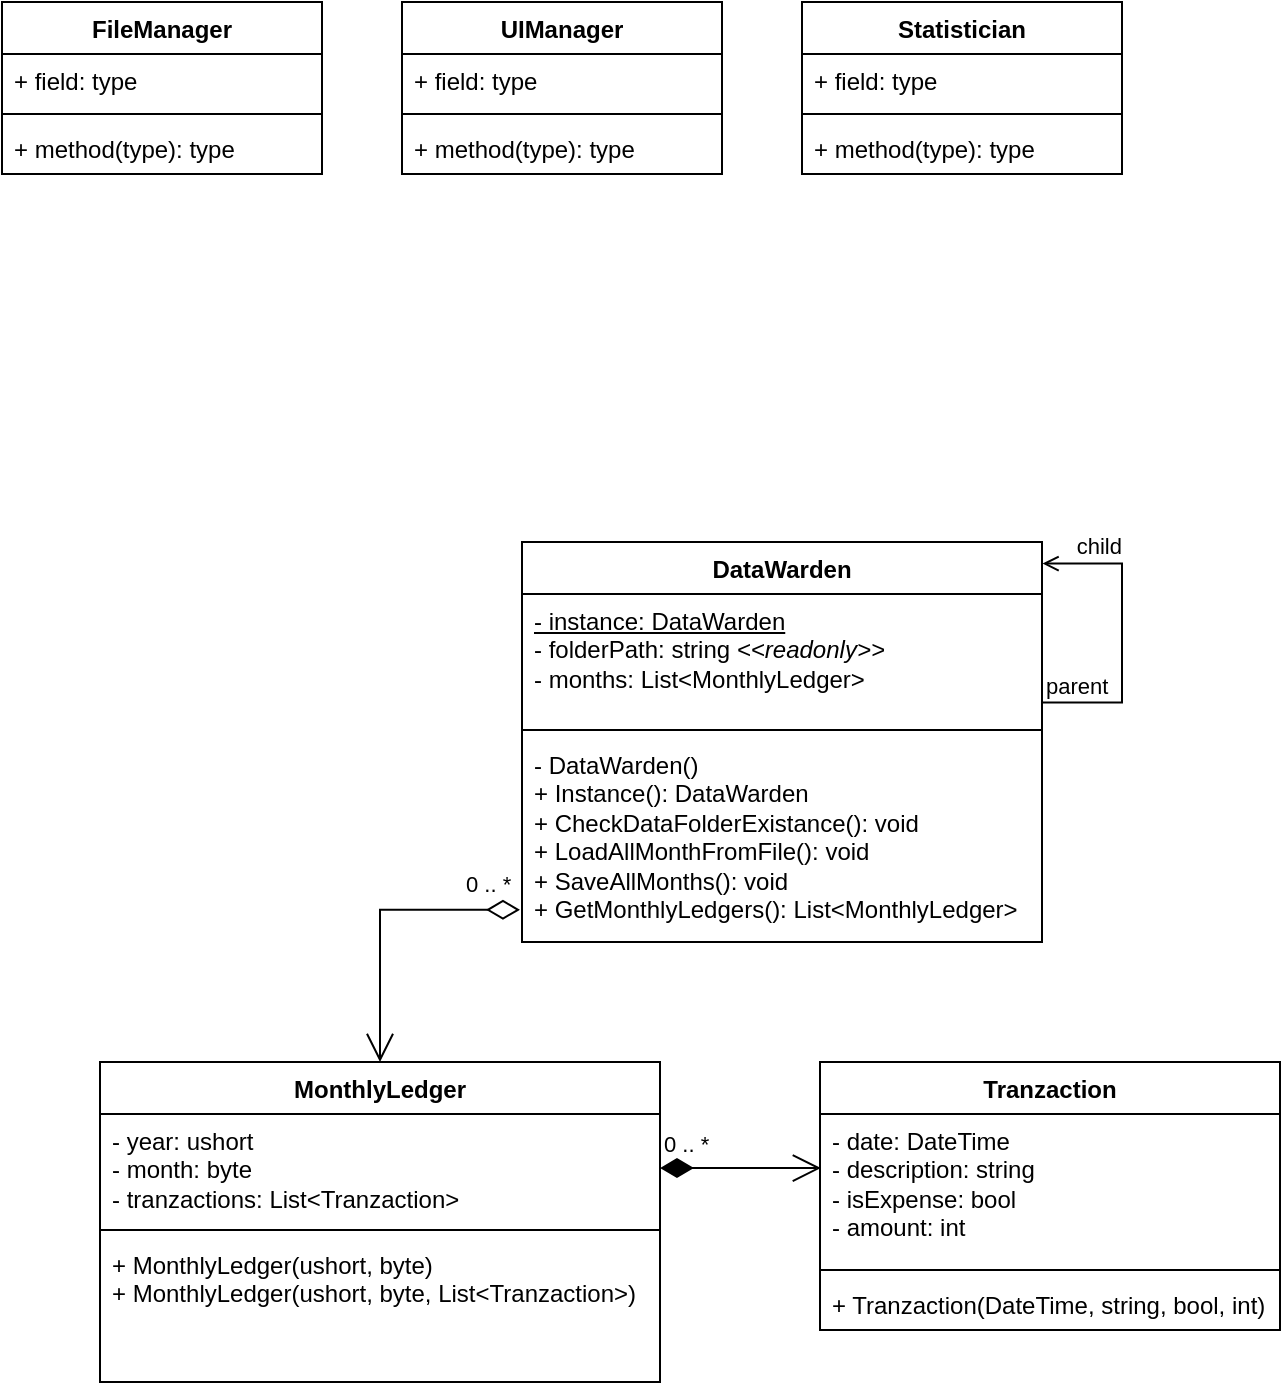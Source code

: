 <mxfile version="21.7.5" type="device">
  <diagram id="C5RBs43oDa-KdzZeNtuy" name="Page-1">
    <mxGraphModel dx="875" dy="1693" grid="1" gridSize="10" guides="1" tooltips="1" connect="1" arrows="1" fold="1" page="1" pageScale="1" pageWidth="827" pageHeight="1169" math="0" shadow="0">
      <root>
        <mxCell id="WIyWlLk6GJQsqaUBKTNV-0" />
        <mxCell id="WIyWlLk6GJQsqaUBKTNV-1" parent="WIyWlLk6GJQsqaUBKTNV-0" />
        <mxCell id="ByPCc2ygcb-9N-Sh1Vwa-0" value="Tranzaction" style="swimlane;fontStyle=1;align=center;verticalAlign=top;childLayout=stackLayout;horizontal=1;startSize=26;horizontalStack=0;resizeParent=1;resizeParentMax=0;resizeLast=0;collapsible=1;marginBottom=0;whiteSpace=wrap;html=1;" vertex="1" parent="WIyWlLk6GJQsqaUBKTNV-1">
          <mxGeometry x="479" y="100" width="230" height="134" as="geometry" />
        </mxCell>
        <mxCell id="ByPCc2ygcb-9N-Sh1Vwa-1" value="- date: DateTime&lt;br&gt;- description: string&lt;br&gt;- isExpense: bool&lt;br&gt;- amount: int" style="text;strokeColor=none;fillColor=none;align=left;verticalAlign=top;spacingLeft=4;spacingRight=4;overflow=hidden;rotatable=0;points=[[0,0.5],[1,0.5]];portConstraint=eastwest;whiteSpace=wrap;html=1;" vertex="1" parent="ByPCc2ygcb-9N-Sh1Vwa-0">
          <mxGeometry y="26" width="230" height="74" as="geometry" />
        </mxCell>
        <mxCell id="ByPCc2ygcb-9N-Sh1Vwa-2" value="" style="line;strokeWidth=1;fillColor=none;align=left;verticalAlign=middle;spacingTop=-1;spacingLeft=3;spacingRight=3;rotatable=0;labelPosition=right;points=[];portConstraint=eastwest;strokeColor=inherit;" vertex="1" parent="ByPCc2ygcb-9N-Sh1Vwa-0">
          <mxGeometry y="100" width="230" height="8" as="geometry" />
        </mxCell>
        <mxCell id="ByPCc2ygcb-9N-Sh1Vwa-3" value="+ Tranzaction(DateTime, string, bool, int)" style="text;strokeColor=none;fillColor=none;align=left;verticalAlign=top;spacingLeft=4;spacingRight=4;overflow=hidden;rotatable=0;points=[[0,0.5],[1,0.5]];portConstraint=eastwest;whiteSpace=wrap;html=1;" vertex="1" parent="ByPCc2ygcb-9N-Sh1Vwa-0">
          <mxGeometry y="108" width="230" height="26" as="geometry" />
        </mxCell>
        <mxCell id="ByPCc2ygcb-9N-Sh1Vwa-4" value="MonthlyLedger" style="swimlane;fontStyle=1;align=center;verticalAlign=top;childLayout=stackLayout;horizontal=1;startSize=26;horizontalStack=0;resizeParent=1;resizeParentMax=0;resizeLast=0;collapsible=1;marginBottom=0;whiteSpace=wrap;html=1;" vertex="1" parent="WIyWlLk6GJQsqaUBKTNV-1">
          <mxGeometry x="119" y="100" width="280" height="160" as="geometry" />
        </mxCell>
        <mxCell id="ByPCc2ygcb-9N-Sh1Vwa-5" value="- year: ushort&lt;br&gt;- month: byte&lt;br&gt;- tranzactions: List&amp;lt;Tranzaction&amp;gt;" style="text;strokeColor=none;fillColor=none;align=left;verticalAlign=top;spacingLeft=4;spacingRight=4;overflow=hidden;rotatable=0;points=[[0,0.5],[1,0.5]];portConstraint=eastwest;whiteSpace=wrap;html=1;" vertex="1" parent="ByPCc2ygcb-9N-Sh1Vwa-4">
          <mxGeometry y="26" width="280" height="54" as="geometry" />
        </mxCell>
        <mxCell id="ByPCc2ygcb-9N-Sh1Vwa-6" value="" style="line;strokeWidth=1;fillColor=none;align=left;verticalAlign=middle;spacingTop=-1;spacingLeft=3;spacingRight=3;rotatable=0;labelPosition=right;points=[];portConstraint=eastwest;strokeColor=inherit;" vertex="1" parent="ByPCc2ygcb-9N-Sh1Vwa-4">
          <mxGeometry y="80" width="280" height="8" as="geometry" />
        </mxCell>
        <mxCell id="ByPCc2ygcb-9N-Sh1Vwa-7" value="+ MonthlyLedger(ushort, byte)&lt;br&gt;+ MonthlyLedger(ushort, byte, List&amp;lt;Tranzaction&amp;gt;)" style="text;strokeColor=none;fillColor=none;align=left;verticalAlign=top;spacingLeft=4;spacingRight=4;overflow=hidden;rotatable=0;points=[[0,0.5],[1,0.5]];portConstraint=eastwest;whiteSpace=wrap;html=1;" vertex="1" parent="ByPCc2ygcb-9N-Sh1Vwa-4">
          <mxGeometry y="88" width="280" height="72" as="geometry" />
        </mxCell>
        <mxCell id="ByPCc2ygcb-9N-Sh1Vwa-8" value="0 .. *" style="endArrow=open;html=1;endSize=12;startArrow=diamondThin;startSize=14;startFill=1;edgeStyle=orthogonalEdgeStyle;align=left;verticalAlign=bottom;rounded=0;exitX=1;exitY=0.5;exitDx=0;exitDy=0;entryX=0.002;entryY=0.365;entryDx=0;entryDy=0;entryPerimeter=0;" edge="1" parent="WIyWlLk6GJQsqaUBKTNV-1" source="ByPCc2ygcb-9N-Sh1Vwa-5" target="ByPCc2ygcb-9N-Sh1Vwa-1">
          <mxGeometry x="-1" y="3" relative="1" as="geometry">
            <mxPoint x="499" y="330" as="sourcePoint" />
            <mxPoint x="659" y="330" as="targetPoint" />
          </mxGeometry>
        </mxCell>
        <mxCell id="ByPCc2ygcb-9N-Sh1Vwa-9" value="DataWarden" style="swimlane;fontStyle=1;align=center;verticalAlign=top;childLayout=stackLayout;horizontal=1;startSize=26;horizontalStack=0;resizeParent=1;resizeParentMax=0;resizeLast=0;collapsible=1;marginBottom=0;whiteSpace=wrap;html=1;" vertex="1" parent="WIyWlLk6GJQsqaUBKTNV-1">
          <mxGeometry x="330" y="-160" width="260" height="200" as="geometry" />
        </mxCell>
        <mxCell id="ByPCc2ygcb-9N-Sh1Vwa-10" value="&lt;u&gt;- instance: DataWarden&lt;/u&gt;&lt;br&gt;- folderPath: string &lt;i&gt;&amp;lt;&amp;lt;readonly&amp;gt;&amp;gt;&lt;/i&gt;&lt;br&gt;- months: List&amp;lt;MonthlyLedger&amp;gt;" style="text;strokeColor=none;fillColor=none;align=left;verticalAlign=top;spacingLeft=4;spacingRight=4;overflow=hidden;rotatable=0;points=[[0,0.5],[1,0.5]];portConstraint=eastwest;whiteSpace=wrap;html=1;" vertex="1" parent="ByPCc2ygcb-9N-Sh1Vwa-9">
          <mxGeometry y="26" width="260" height="64" as="geometry" />
        </mxCell>
        <mxCell id="ByPCc2ygcb-9N-Sh1Vwa-11" value="" style="line;strokeWidth=1;fillColor=none;align=left;verticalAlign=middle;spacingTop=-1;spacingLeft=3;spacingRight=3;rotatable=0;labelPosition=right;points=[];portConstraint=eastwest;strokeColor=inherit;" vertex="1" parent="ByPCc2ygcb-9N-Sh1Vwa-9">
          <mxGeometry y="90" width="260" height="8" as="geometry" />
        </mxCell>
        <mxCell id="ByPCc2ygcb-9N-Sh1Vwa-12" value="- DataWarden()&lt;br&gt;+ Instance(): DataWarden&lt;br&gt;+ CheckDataFolderExistance(): void&lt;br&gt;+ LoadAllMonthFromFile(): void&lt;br&gt;+ SaveAllMonths(): void&lt;br&gt;+ GetMonthlyLedgers(): List&amp;lt;MonthlyLedger&amp;gt;" style="text;strokeColor=none;fillColor=none;align=left;verticalAlign=top;spacingLeft=4;spacingRight=4;overflow=hidden;rotatable=0;points=[[0,0.5],[1,0.5]];portConstraint=eastwest;whiteSpace=wrap;html=1;" vertex="1" parent="ByPCc2ygcb-9N-Sh1Vwa-9">
          <mxGeometry y="98" width="260" height="102" as="geometry" />
        </mxCell>
        <mxCell id="ByPCc2ygcb-9N-Sh1Vwa-15" value="" style="endArrow=open;html=1;edgeStyle=orthogonalEdgeStyle;rounded=0;exitX=1.001;exitY=0.847;exitDx=0;exitDy=0;exitPerimeter=0;entryX=1.001;entryY=0.054;entryDx=0;entryDy=0;entryPerimeter=0;startArrow=none;startFill=0;endFill=0;" edge="1" parent="ByPCc2ygcb-9N-Sh1Vwa-9" source="ByPCc2ygcb-9N-Sh1Vwa-10" target="ByPCc2ygcb-9N-Sh1Vwa-9">
          <mxGeometry relative="1" as="geometry">
            <mxPoint x="40" y="260" as="sourcePoint" />
            <mxPoint x="290" y="10" as="targetPoint" />
            <Array as="points">
              <mxPoint x="300" y="80" />
              <mxPoint x="300" y="11" />
            </Array>
          </mxGeometry>
        </mxCell>
        <mxCell id="ByPCc2ygcb-9N-Sh1Vwa-16" value="parent" style="edgeLabel;resizable=0;html=1;align=left;verticalAlign=bottom;" connectable="0" vertex="1" parent="ByPCc2ygcb-9N-Sh1Vwa-15">
          <mxGeometry x="-1" relative="1" as="geometry" />
        </mxCell>
        <mxCell id="ByPCc2ygcb-9N-Sh1Vwa-17" value="child" style="edgeLabel;resizable=0;html=1;align=right;verticalAlign=bottom;" connectable="0" vertex="1" parent="ByPCc2ygcb-9N-Sh1Vwa-15">
          <mxGeometry x="1" relative="1" as="geometry">
            <mxPoint x="40" as="offset" />
          </mxGeometry>
        </mxCell>
        <mxCell id="ByPCc2ygcb-9N-Sh1Vwa-13" value="0 .. *" style="endArrow=open;html=1;endSize=12;startArrow=diamondThin;startSize=14;startFill=0;edgeStyle=orthogonalEdgeStyle;align=left;verticalAlign=bottom;rounded=0;exitX=-0.004;exitY=0.842;exitDx=0;exitDy=0;entryX=0.5;entryY=0;entryDx=0;entryDy=0;exitPerimeter=0;" edge="1" parent="WIyWlLk6GJQsqaUBKTNV-1" source="ByPCc2ygcb-9N-Sh1Vwa-12" target="ByPCc2ygcb-9N-Sh1Vwa-4">
          <mxGeometry x="-0.603" y="-4" relative="1" as="geometry">
            <mxPoint x="440" y="50" as="sourcePoint" />
            <mxPoint x="600" y="50" as="targetPoint" />
            <mxPoint as="offset" />
          </mxGeometry>
        </mxCell>
        <mxCell id="ByPCc2ygcb-9N-Sh1Vwa-18" value="Statistician" style="swimlane;fontStyle=1;align=center;verticalAlign=top;childLayout=stackLayout;horizontal=1;startSize=26;horizontalStack=0;resizeParent=1;resizeParentMax=0;resizeLast=0;collapsible=1;marginBottom=0;whiteSpace=wrap;html=1;" vertex="1" parent="WIyWlLk6GJQsqaUBKTNV-1">
          <mxGeometry x="470" y="-430" width="160" height="86" as="geometry" />
        </mxCell>
        <mxCell id="ByPCc2ygcb-9N-Sh1Vwa-19" value="+ field: type" style="text;strokeColor=none;fillColor=none;align=left;verticalAlign=top;spacingLeft=4;spacingRight=4;overflow=hidden;rotatable=0;points=[[0,0.5],[1,0.5]];portConstraint=eastwest;whiteSpace=wrap;html=1;" vertex="1" parent="ByPCc2ygcb-9N-Sh1Vwa-18">
          <mxGeometry y="26" width="160" height="26" as="geometry" />
        </mxCell>
        <mxCell id="ByPCc2ygcb-9N-Sh1Vwa-20" value="" style="line;strokeWidth=1;fillColor=none;align=left;verticalAlign=middle;spacingTop=-1;spacingLeft=3;spacingRight=3;rotatable=0;labelPosition=right;points=[];portConstraint=eastwest;strokeColor=inherit;" vertex="1" parent="ByPCc2ygcb-9N-Sh1Vwa-18">
          <mxGeometry y="52" width="160" height="8" as="geometry" />
        </mxCell>
        <mxCell id="ByPCc2ygcb-9N-Sh1Vwa-21" value="+ method(type): type" style="text;strokeColor=none;fillColor=none;align=left;verticalAlign=top;spacingLeft=4;spacingRight=4;overflow=hidden;rotatable=0;points=[[0,0.5],[1,0.5]];portConstraint=eastwest;whiteSpace=wrap;html=1;" vertex="1" parent="ByPCc2ygcb-9N-Sh1Vwa-18">
          <mxGeometry y="60" width="160" height="26" as="geometry" />
        </mxCell>
        <mxCell id="ByPCc2ygcb-9N-Sh1Vwa-22" value="FileManager" style="swimlane;fontStyle=1;align=center;verticalAlign=top;childLayout=stackLayout;horizontal=1;startSize=26;horizontalStack=0;resizeParent=1;resizeParentMax=0;resizeLast=0;collapsible=1;marginBottom=0;whiteSpace=wrap;html=1;" vertex="1" parent="WIyWlLk6GJQsqaUBKTNV-1">
          <mxGeometry x="70" y="-430" width="160" height="86" as="geometry" />
        </mxCell>
        <mxCell id="ByPCc2ygcb-9N-Sh1Vwa-23" value="+ field: type" style="text;strokeColor=none;fillColor=none;align=left;verticalAlign=top;spacingLeft=4;spacingRight=4;overflow=hidden;rotatable=0;points=[[0,0.5],[1,0.5]];portConstraint=eastwest;whiteSpace=wrap;html=1;" vertex="1" parent="ByPCc2ygcb-9N-Sh1Vwa-22">
          <mxGeometry y="26" width="160" height="26" as="geometry" />
        </mxCell>
        <mxCell id="ByPCc2ygcb-9N-Sh1Vwa-24" value="" style="line;strokeWidth=1;fillColor=none;align=left;verticalAlign=middle;spacingTop=-1;spacingLeft=3;spacingRight=3;rotatable=0;labelPosition=right;points=[];portConstraint=eastwest;strokeColor=inherit;" vertex="1" parent="ByPCc2ygcb-9N-Sh1Vwa-22">
          <mxGeometry y="52" width="160" height="8" as="geometry" />
        </mxCell>
        <mxCell id="ByPCc2ygcb-9N-Sh1Vwa-25" value="+ method(type): type" style="text;strokeColor=none;fillColor=none;align=left;verticalAlign=top;spacingLeft=4;spacingRight=4;overflow=hidden;rotatable=0;points=[[0,0.5],[1,0.5]];portConstraint=eastwest;whiteSpace=wrap;html=1;" vertex="1" parent="ByPCc2ygcb-9N-Sh1Vwa-22">
          <mxGeometry y="60" width="160" height="26" as="geometry" />
        </mxCell>
        <mxCell id="ByPCc2ygcb-9N-Sh1Vwa-26" value="UIManager" style="swimlane;fontStyle=1;align=center;verticalAlign=top;childLayout=stackLayout;horizontal=1;startSize=26;horizontalStack=0;resizeParent=1;resizeParentMax=0;resizeLast=0;collapsible=1;marginBottom=0;whiteSpace=wrap;html=1;" vertex="1" parent="WIyWlLk6GJQsqaUBKTNV-1">
          <mxGeometry x="270" y="-430" width="160" height="86" as="geometry" />
        </mxCell>
        <mxCell id="ByPCc2ygcb-9N-Sh1Vwa-27" value="+ field: type" style="text;strokeColor=none;fillColor=none;align=left;verticalAlign=top;spacingLeft=4;spacingRight=4;overflow=hidden;rotatable=0;points=[[0,0.5],[1,0.5]];portConstraint=eastwest;whiteSpace=wrap;html=1;" vertex="1" parent="ByPCc2ygcb-9N-Sh1Vwa-26">
          <mxGeometry y="26" width="160" height="26" as="geometry" />
        </mxCell>
        <mxCell id="ByPCc2ygcb-9N-Sh1Vwa-28" value="" style="line;strokeWidth=1;fillColor=none;align=left;verticalAlign=middle;spacingTop=-1;spacingLeft=3;spacingRight=3;rotatable=0;labelPosition=right;points=[];portConstraint=eastwest;strokeColor=inherit;" vertex="1" parent="ByPCc2ygcb-9N-Sh1Vwa-26">
          <mxGeometry y="52" width="160" height="8" as="geometry" />
        </mxCell>
        <mxCell id="ByPCc2ygcb-9N-Sh1Vwa-29" value="+ method(type): type" style="text;strokeColor=none;fillColor=none;align=left;verticalAlign=top;spacingLeft=4;spacingRight=4;overflow=hidden;rotatable=0;points=[[0,0.5],[1,0.5]];portConstraint=eastwest;whiteSpace=wrap;html=1;" vertex="1" parent="ByPCc2ygcb-9N-Sh1Vwa-26">
          <mxGeometry y="60" width="160" height="26" as="geometry" />
        </mxCell>
      </root>
    </mxGraphModel>
  </diagram>
</mxfile>

